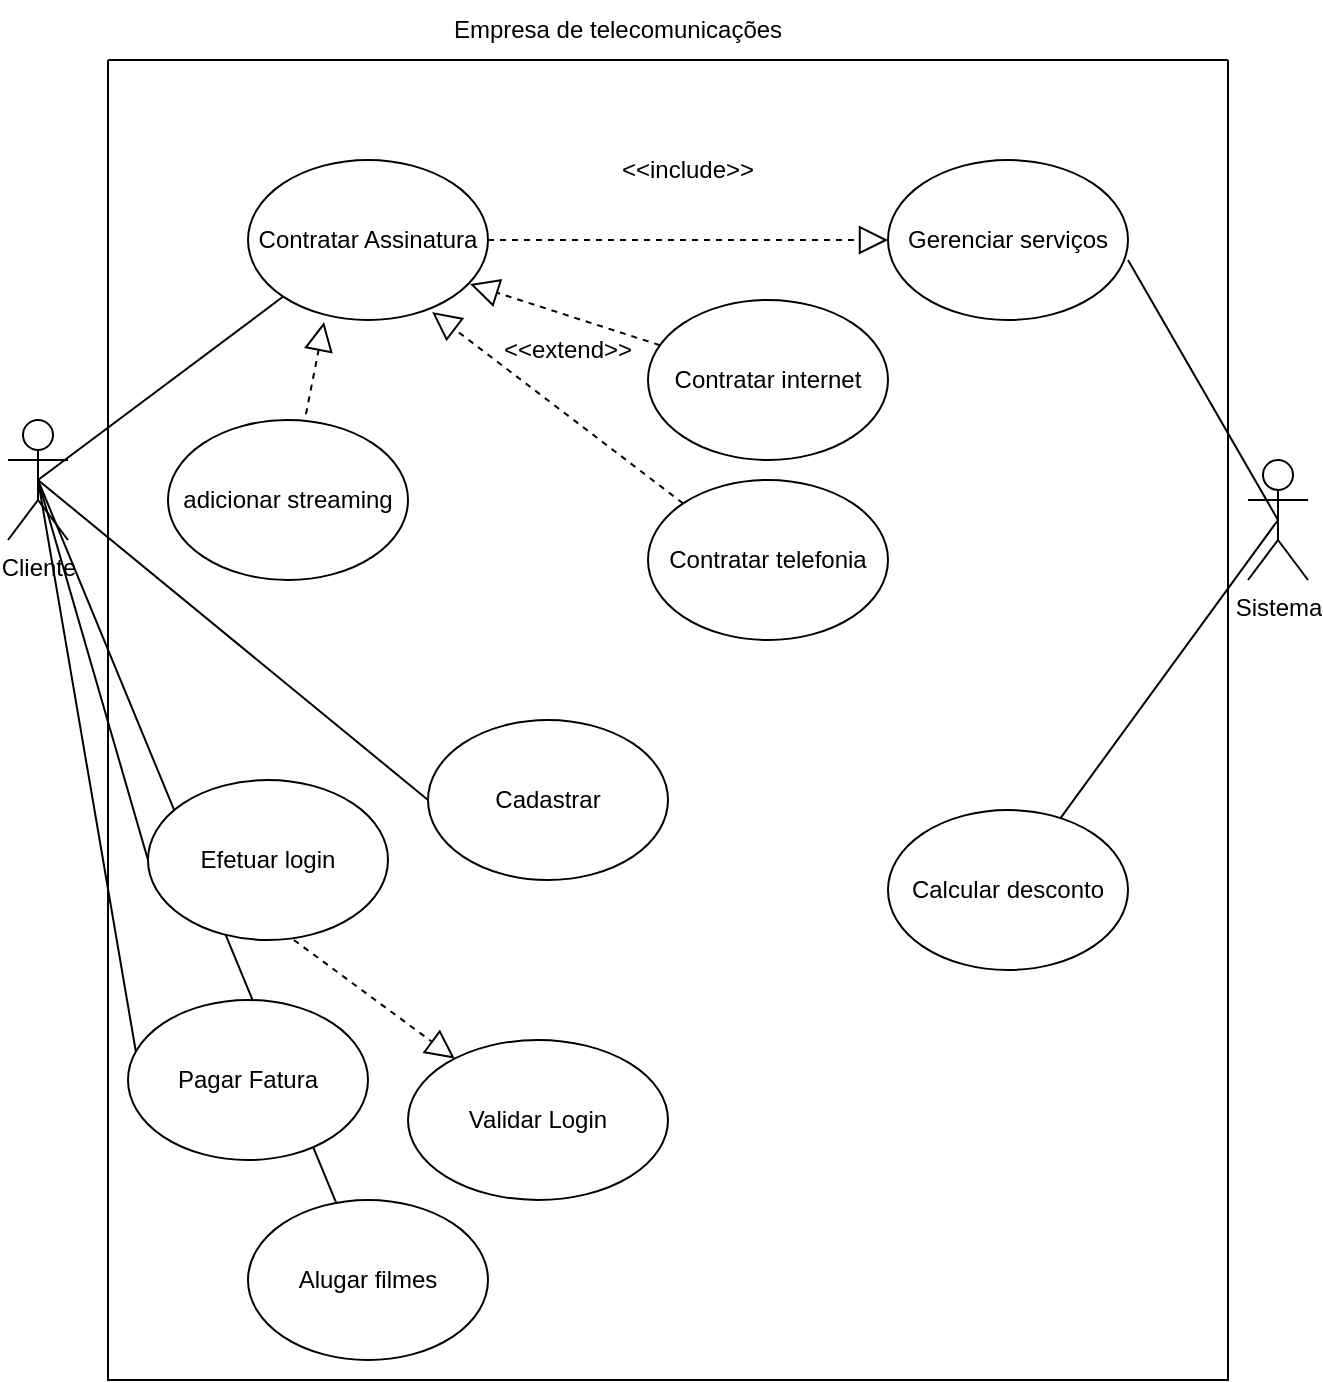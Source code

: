 <mxfile version="19.0.3" type="device"><diagram id="GDhPa8xym1bqeOUK_Ubb" name="Page-1"><mxGraphModel dx="1302" dy="1963" grid="1" gridSize="10" guides="1" tooltips="1" connect="1" arrows="1" fold="1" page="1" pageScale="1" pageWidth="827" pageHeight="1169" math="0" shadow="0"><root><mxCell id="0"/><mxCell id="1" parent="0"/><mxCell id="1qJfTu3YjA3Kc1DSln5k-1" value="" style="endArrow=none;html=1;rounded=0;exitX=0.5;exitY=0.5;exitDx=0;exitDy=0;exitPerimeter=0;" edge="1" parent="1" source="DFXLxp1hEJjPjbR9SFJr-1" target="DFXLxp1hEJjPjbR9SFJr-34"><mxGeometry width="50" height="50" relative="1" as="geometry"><mxPoint x="65" y="100" as="sourcePoint"/><mxPoint x="260" y="260" as="targetPoint"/></mxGeometry></mxCell><mxCell id="DFXLxp1hEJjPjbR9SFJr-1" value="Cliente" style="shape=umlActor;verticalLabelPosition=bottom;verticalAlign=top;html=1;outlineConnect=0;" parent="1" vertex="1"><mxGeometry x="40" y="60" width="30" height="60" as="geometry"/></mxCell><mxCell id="DFXLxp1hEJjPjbR9SFJr-2" value="Sistema" style="shape=umlActor;verticalLabelPosition=bottom;verticalAlign=top;html=1;outlineConnect=0;" parent="1" vertex="1"><mxGeometry x="660" y="80" width="30" height="60" as="geometry"/></mxCell><mxCell id="DFXLxp1hEJjPjbR9SFJr-3" value="" style="swimlane;startSize=0;" parent="1" vertex="1"><mxGeometry x="90" y="-120" width="560" height="660" as="geometry"/></mxCell><mxCell id="DFXLxp1hEJjPjbR9SFJr-4" value="Cadastrar" style="ellipse;whiteSpace=wrap;html=1;" parent="DFXLxp1hEJjPjbR9SFJr-3" vertex="1"><mxGeometry x="160" y="330" width="120" height="80" as="geometry"/></mxCell><mxCell id="DFXLxp1hEJjPjbR9SFJr-6" value="Efetuar login" style="ellipse;whiteSpace=wrap;html=1;" parent="DFXLxp1hEJjPjbR9SFJr-3" vertex="1"><mxGeometry x="20" y="360" width="120" height="80" as="geometry"/></mxCell><mxCell id="DFXLxp1hEJjPjbR9SFJr-7" value="Gerenciar serviços" style="ellipse;whiteSpace=wrap;html=1;" parent="DFXLxp1hEJjPjbR9SFJr-3" vertex="1"><mxGeometry x="390" y="50" width="120" height="80" as="geometry"/></mxCell><mxCell id="DFXLxp1hEJjPjbR9SFJr-17" value="Pagar Fatura" style="ellipse;whiteSpace=wrap;html=1;" parent="DFXLxp1hEJjPjbR9SFJr-3" vertex="1"><mxGeometry x="10" y="470" width="120" height="80" as="geometry"/></mxCell><mxCell id="DFXLxp1hEJjPjbR9SFJr-40" value="Validar Login" style="ellipse;whiteSpace=wrap;html=1;" parent="DFXLxp1hEJjPjbR9SFJr-3" vertex="1"><mxGeometry x="150" y="490" width="130" height="80" as="geometry"/></mxCell><mxCell id="DFXLxp1hEJjPjbR9SFJr-41" value="" style="endArrow=block;dashed=1;endFill=0;endSize=12;html=1;rounded=0;exitX=0.608;exitY=1;exitDx=0;exitDy=0;exitPerimeter=0;" parent="DFXLxp1hEJjPjbR9SFJr-3" source="DFXLxp1hEJjPjbR9SFJr-6" target="DFXLxp1hEJjPjbR9SFJr-40" edge="1"><mxGeometry width="160" relative="1" as="geometry"><mxPoint x="214.96" y="423" as="sourcePoint"/><mxPoint x="320.259" y="418.322" as="targetPoint"/></mxGeometry></mxCell><mxCell id="DFXLxp1hEJjPjbR9SFJr-43" value="&amp;lt;&amp;lt;include&amp;gt;&amp;gt;" style="text;html=1;strokeColor=none;fillColor=none;align=center;verticalAlign=middle;whiteSpace=wrap;rounded=0;" parent="DFXLxp1hEJjPjbR9SFJr-3" vertex="1"><mxGeometry x="260" y="40" width="60" height="30" as="geometry"/></mxCell><mxCell id="DFXLxp1hEJjPjbR9SFJr-23" value="Calcular desconto" style="ellipse;whiteSpace=wrap;html=1;" parent="DFXLxp1hEJjPjbR9SFJr-3" vertex="1"><mxGeometry x="390" y="375" width="120" height="80" as="geometry"/></mxCell><mxCell id="DFXLxp1hEJjPjbR9SFJr-46" value="Contratar Assinatura" style="ellipse;whiteSpace=wrap;html=1;" parent="DFXLxp1hEJjPjbR9SFJr-3" vertex="1"><mxGeometry x="70" y="50" width="120" height="80" as="geometry"/></mxCell><mxCell id="DFXLxp1hEJjPjbR9SFJr-48" value="Contratar internet" style="ellipse;whiteSpace=wrap;html=1;" parent="DFXLxp1hEJjPjbR9SFJr-3" vertex="1"><mxGeometry x="270" y="120" width="120" height="80" as="geometry"/></mxCell><mxCell id="DFXLxp1hEJjPjbR9SFJr-49" value="" style="endArrow=block;dashed=1;endFill=0;endSize=12;html=1;rounded=0;exitX=1;exitY=0.5;exitDx=0;exitDy=0;" parent="DFXLxp1hEJjPjbR9SFJr-3" source="DFXLxp1hEJjPjbR9SFJr-46" target="DFXLxp1hEJjPjbR9SFJr-7" edge="1"><mxGeometry width="160" relative="1" as="geometry"><mxPoint x="162.426" y="228.284" as="sourcePoint"/><mxPoint x="371.05" y="298" as="targetPoint"/></mxGeometry></mxCell><mxCell id="DFXLxp1hEJjPjbR9SFJr-50" value="" style="endArrow=block;dashed=1;endFill=0;endSize=12;html=1;rounded=0;entryX=0.925;entryY=0.775;entryDx=0;entryDy=0;entryPerimeter=0;" parent="DFXLxp1hEJjPjbR9SFJr-3" source="DFXLxp1hEJjPjbR9SFJr-48" target="DFXLxp1hEJjPjbR9SFJr-46" edge="1"><mxGeometry width="160" relative="1" as="geometry"><mxPoint x="200" y="100" as="sourcePoint"/><mxPoint x="190" y="120" as="targetPoint"/></mxGeometry></mxCell><mxCell id="DFXLxp1hEJjPjbR9SFJr-51" value="&amp;lt;&amp;lt;extend&amp;gt;&amp;gt;" style="text;html=1;strokeColor=none;fillColor=none;align=center;verticalAlign=middle;whiteSpace=wrap;rounded=0;" parent="DFXLxp1hEJjPjbR9SFJr-3" vertex="1"><mxGeometry x="200" y="130" width="60" height="30" as="geometry"/></mxCell><mxCell id="DFXLxp1hEJjPjbR9SFJr-52" value="Contratar telefonia" style="ellipse;whiteSpace=wrap;html=1;" parent="DFXLxp1hEJjPjbR9SFJr-3" vertex="1"><mxGeometry x="270" y="210" width="120" height="80" as="geometry"/></mxCell><mxCell id="DFXLxp1hEJjPjbR9SFJr-53" value="" style="endArrow=block;dashed=1;endFill=0;endSize=12;html=1;rounded=0;entryX=0.767;entryY=0.95;entryDx=0;entryDy=0;entryPerimeter=0;exitX=0;exitY=0;exitDx=0;exitDy=0;" parent="DFXLxp1hEJjPjbR9SFJr-3" source="DFXLxp1hEJjPjbR9SFJr-52" target="DFXLxp1hEJjPjbR9SFJr-46" edge="1"><mxGeometry width="160" relative="1" as="geometry"><mxPoint x="243.343" y="146.019" as="sourcePoint"/><mxPoint x="150" y="120.0" as="targetPoint"/></mxGeometry></mxCell><mxCell id="DFXLxp1hEJjPjbR9SFJr-34" value="Alugar filmes" style="ellipse;whiteSpace=wrap;html=1;" parent="DFXLxp1hEJjPjbR9SFJr-3" vertex="1"><mxGeometry x="70" y="570" width="120" height="80" as="geometry"/></mxCell><mxCell id="DFXLxp1hEJjPjbR9SFJr-58" value="adicionar streaming" style="ellipse;whiteSpace=wrap;html=1;" parent="DFXLxp1hEJjPjbR9SFJr-3" vertex="1"><mxGeometry x="30" y="180" width="120" height="80" as="geometry"/></mxCell><mxCell id="DFXLxp1hEJjPjbR9SFJr-59" value="" style="endArrow=block;dashed=1;endFill=0;endSize=12;html=1;rounded=0;entryX=0.317;entryY=1.013;entryDx=0;entryDy=0;exitX=0.575;exitY=-0.037;exitDx=0;exitDy=0;exitPerimeter=0;entryPerimeter=0;" parent="DFXLxp1hEJjPjbR9SFJr-3" source="DFXLxp1hEJjPjbR9SFJr-58" target="DFXLxp1hEJjPjbR9SFJr-46" edge="1"><mxGeometry width="160" relative="1" as="geometry"><mxPoint x="214.779" y="223.706" as="sourcePoint"/><mxPoint x="158" y="141.04" as="targetPoint"/></mxGeometry></mxCell><mxCell id="DFXLxp1hEJjPjbR9SFJr-5" value="" style="endArrow=none;html=1;rounded=0;exitX=0.5;exitY=0.5;exitDx=0;exitDy=0;exitPerimeter=0;entryX=0;entryY=0.5;entryDx=0;entryDy=0;" parent="1" source="DFXLxp1hEJjPjbR9SFJr-1" target="DFXLxp1hEJjPjbR9SFJr-4" edge="1"><mxGeometry width="50" height="50" relative="1" as="geometry"><mxPoint x="390" y="190" as="sourcePoint"/><mxPoint x="140" y="80" as="targetPoint"/></mxGeometry></mxCell><mxCell id="DFXLxp1hEJjPjbR9SFJr-9" value="Empresa de telecomunicações" style="text;html=1;strokeColor=none;fillColor=none;align=center;verticalAlign=middle;whiteSpace=wrap;rounded=0;" parent="1" vertex="1"><mxGeometry x="240" y="-150" width="210" height="30" as="geometry"/></mxCell><mxCell id="DFXLxp1hEJjPjbR9SFJr-10" value="" style="endArrow=none;html=1;rounded=0;entryX=0;entryY=0.5;entryDx=0;entryDy=0;exitX=0.5;exitY=0.5;exitDx=0;exitDy=0;exitPerimeter=0;" parent="1" source="DFXLxp1hEJjPjbR9SFJr-1" target="DFXLxp1hEJjPjbR9SFJr-6" edge="1"><mxGeometry width="50" height="50" relative="1" as="geometry"><mxPoint x="390" y="80" as="sourcePoint"/><mxPoint x="440" y="30" as="targetPoint"/></mxGeometry></mxCell><mxCell id="DFXLxp1hEJjPjbR9SFJr-12" value="" style="endArrow=none;html=1;rounded=0;entryX=0.5;entryY=0.5;entryDx=0;entryDy=0;entryPerimeter=0;" parent="1" target="DFXLxp1hEJjPjbR9SFJr-2" edge="1"><mxGeometry width="50" height="50" relative="1" as="geometry"><mxPoint x="600" y="-20" as="sourcePoint"/><mxPoint x="440" y="50" as="targetPoint"/></mxGeometry></mxCell><mxCell id="DFXLxp1hEJjPjbR9SFJr-18" value="" style="endArrow=none;html=1;rounded=0;exitX=0.033;exitY=0.325;exitDx=0;exitDy=0;entryX=0.5;entryY=0.5;entryDx=0;entryDy=0;entryPerimeter=0;exitPerimeter=0;" parent="1" source="DFXLxp1hEJjPjbR9SFJr-17" target="DFXLxp1hEJjPjbR9SFJr-1" edge="1"><mxGeometry width="50" height="50" relative="1" as="geometry"><mxPoint x="390" y="100" as="sourcePoint"/><mxPoint x="70" y="90" as="targetPoint"/></mxGeometry></mxCell><mxCell id="DFXLxp1hEJjPjbR9SFJr-24" value="" style="endArrow=none;html=1;rounded=0;entryX=0.5;entryY=0.5;entryDx=0;entryDy=0;entryPerimeter=0;" parent="1" source="DFXLxp1hEJjPjbR9SFJr-23" target="DFXLxp1hEJjPjbR9SFJr-2" edge="1"><mxGeometry width="50" height="50" relative="1" as="geometry"><mxPoint x="390" y="180" as="sourcePoint"/><mxPoint x="670" y="110" as="targetPoint"/></mxGeometry></mxCell><mxCell id="DFXLxp1hEJjPjbR9SFJr-47" value="" style="endArrow=none;html=1;rounded=0;entryX=0;entryY=1;entryDx=0;entryDy=0;exitX=0.5;exitY=0.5;exitDx=0;exitDy=0;exitPerimeter=0;" parent="1" source="DFXLxp1hEJjPjbR9SFJr-1" target="DFXLxp1hEJjPjbR9SFJr-46" edge="1"><mxGeometry width="50" height="50" relative="1" as="geometry"><mxPoint x="60" y="90" as="sourcePoint"/><mxPoint x="460" y="110" as="targetPoint"/></mxGeometry></mxCell></root></mxGraphModel></diagram></mxfile>